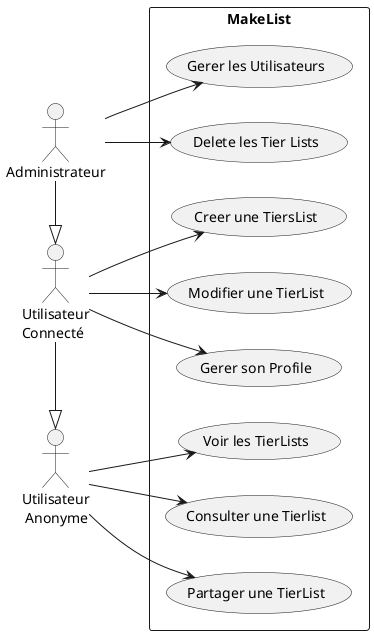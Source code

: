 @startuml
left to right direction

actor "Utilisateur\n Anonyme" as Guest
actor "Utilisateur\nConnecté" as User
actor "Administrateur" as Admin

User -|> Guest 
Admin -|> User

rectangle "MakeList" {
    Guest --> (Voir les TierLists)
    Guest --> (Consulter une Tierlist)
    Guest --> (Partager une TierList)
    
    User --> (Creer une TiersList)
    User --> (Modifier une TierList)
    User --> (Gerer son Profile)
    
    Admin --> (Gerer les Utilisateurs)
    Admin --> (Delete les Tier Lists)
}

@enduml